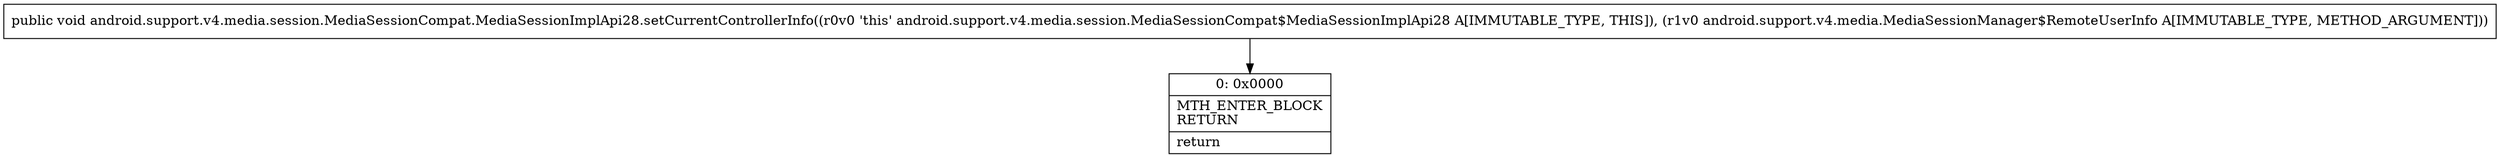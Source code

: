 digraph "CFG forandroid.support.v4.media.session.MediaSessionCompat.MediaSessionImplApi28.setCurrentControllerInfo(Landroid\/support\/v4\/media\/MediaSessionManager$RemoteUserInfo;)V" {
Node_0 [shape=record,label="{0\:\ 0x0000|MTH_ENTER_BLOCK\lRETURN\l|return\l}"];
MethodNode[shape=record,label="{public void android.support.v4.media.session.MediaSessionCompat.MediaSessionImplApi28.setCurrentControllerInfo((r0v0 'this' android.support.v4.media.session.MediaSessionCompat$MediaSessionImplApi28 A[IMMUTABLE_TYPE, THIS]), (r1v0 android.support.v4.media.MediaSessionManager$RemoteUserInfo A[IMMUTABLE_TYPE, METHOD_ARGUMENT])) }"];
MethodNode -> Node_0;
}

